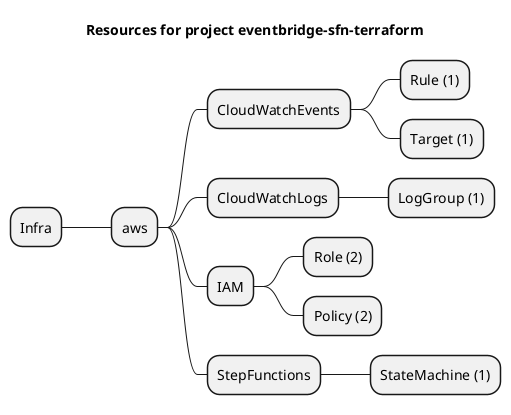 @startmindmap
title Resources for project eventbridge-sfn-terraform
skinparam monochrome true
+ Infra
++ aws
+++ CloudWatchEvents
++++ Rule (1)
++++ Target (1)
+++ CloudWatchLogs
++++ LogGroup (1)
+++ IAM
++++ Role (2)
++++ Policy (2)
+++ StepFunctions
++++ StateMachine (1)
@endmindmap